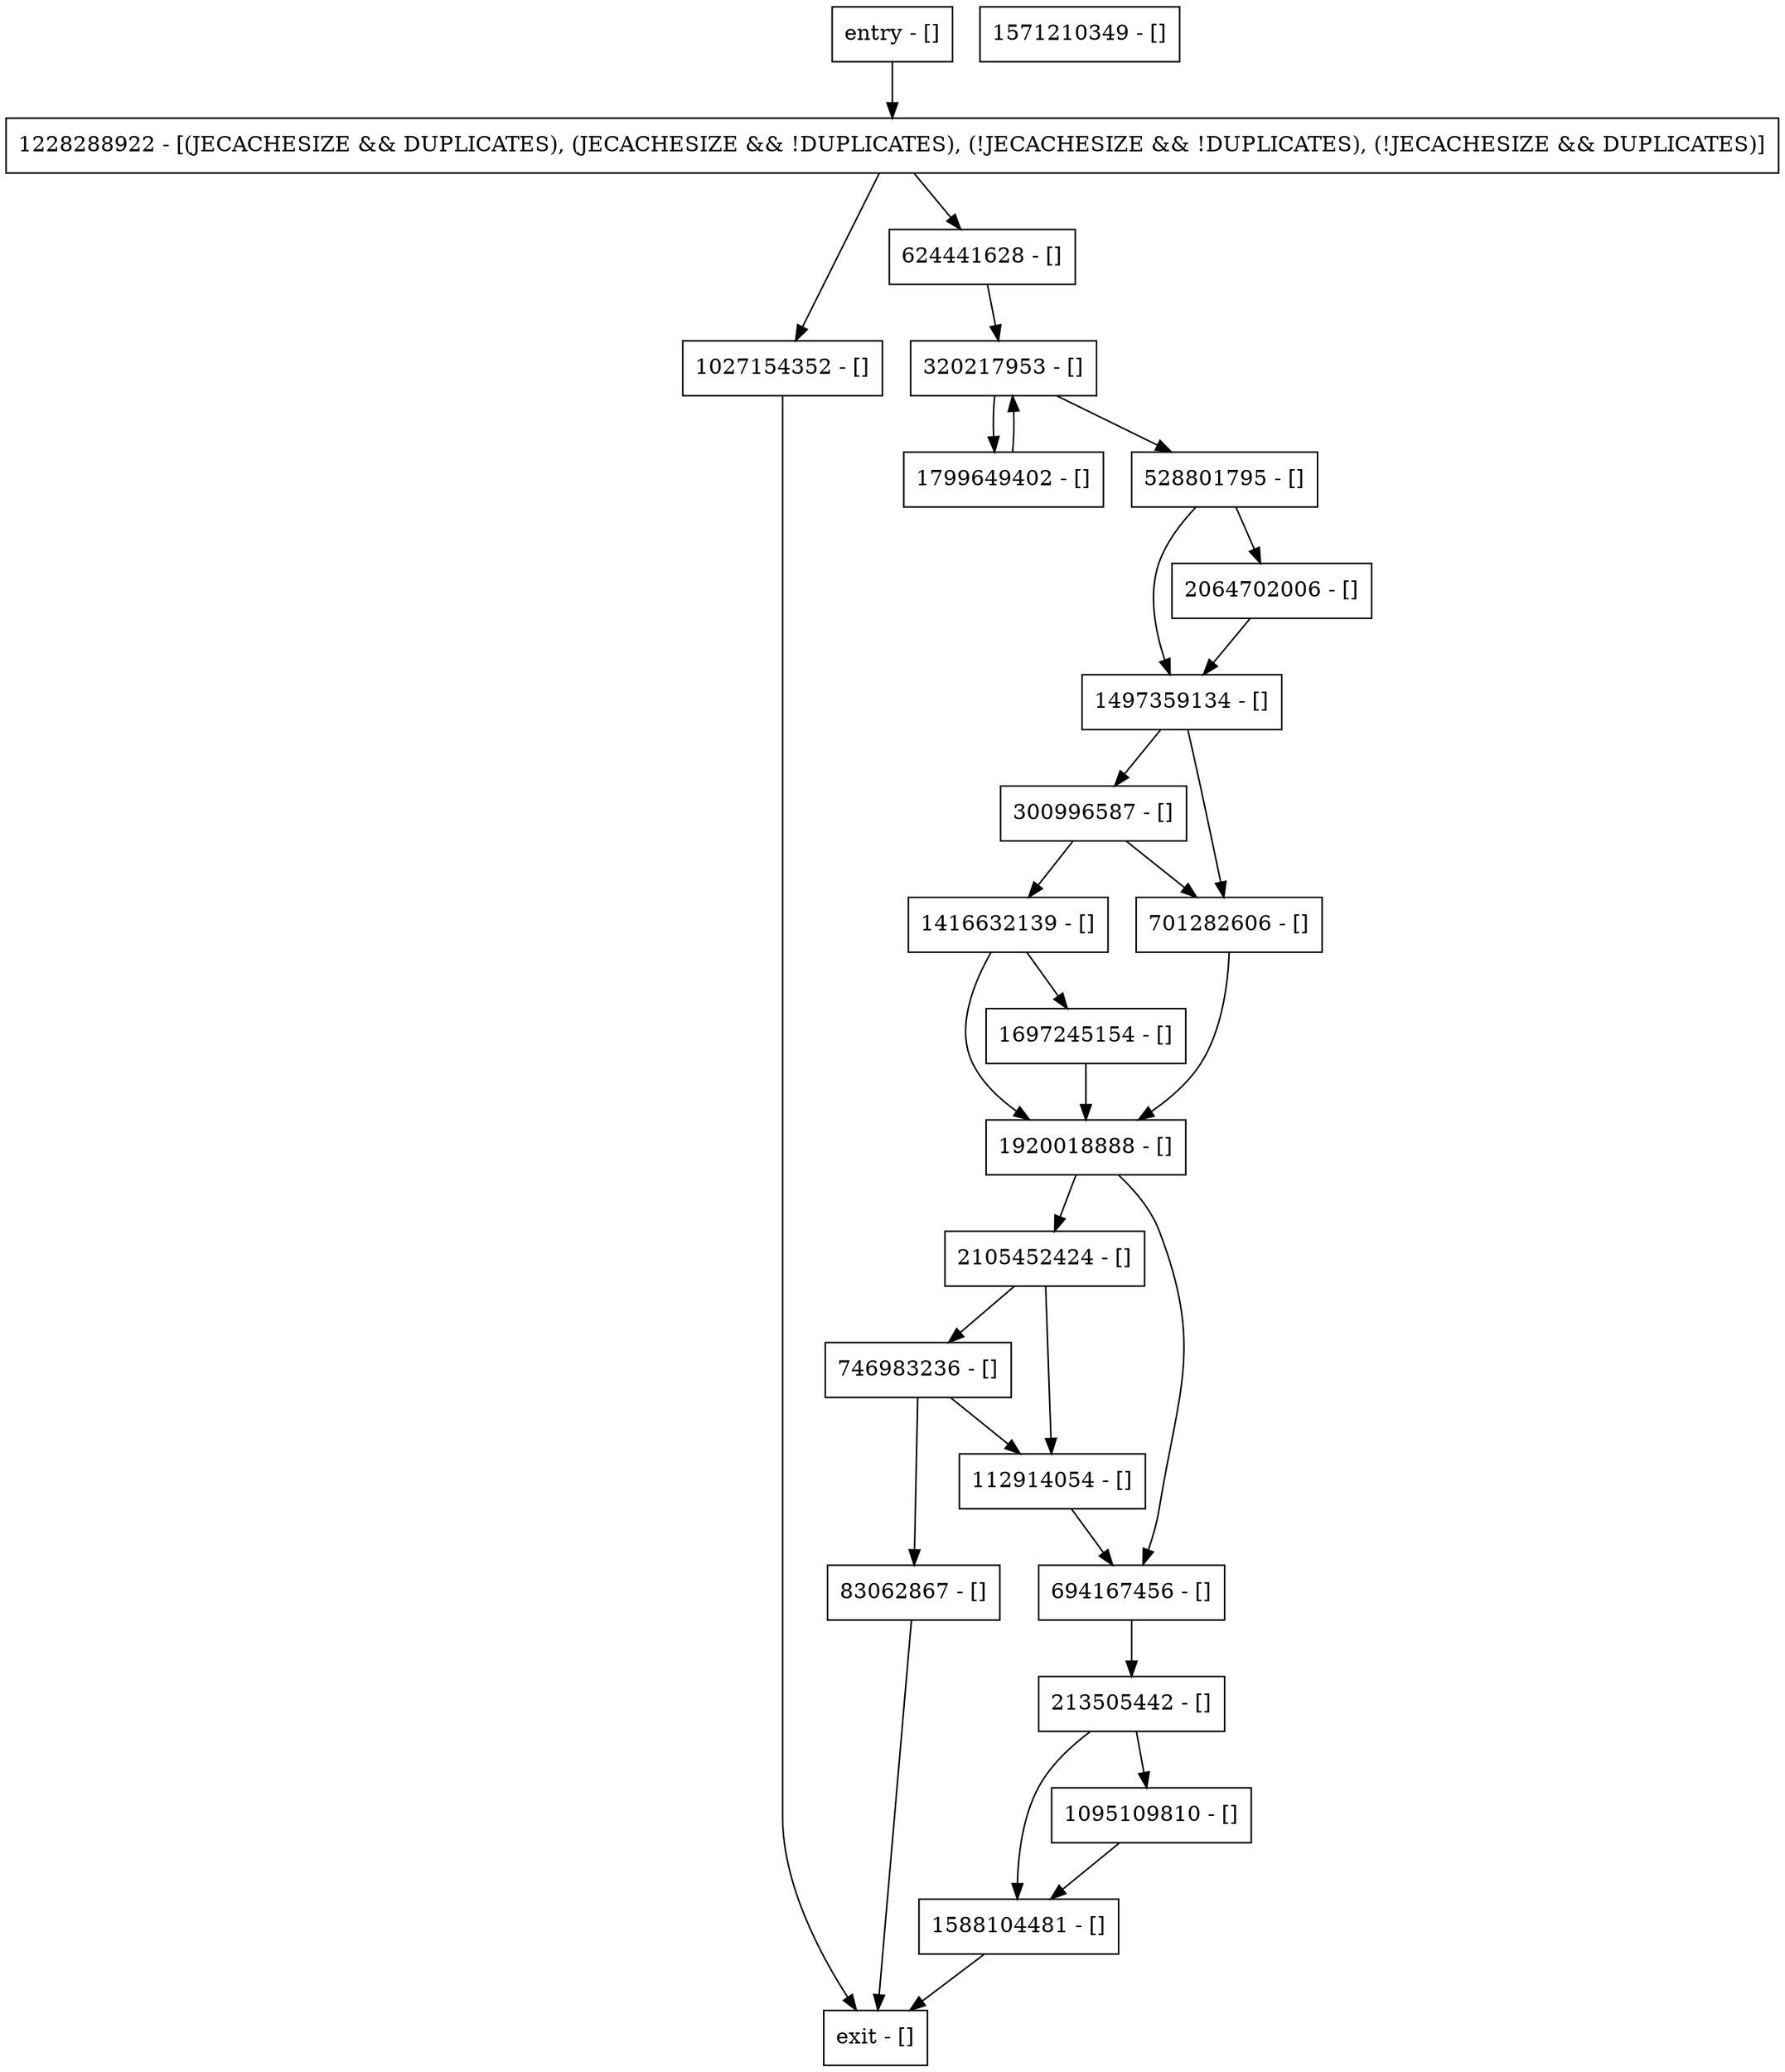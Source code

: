 digraph log {
node [shape=record];
1416632139 [label="1416632139 - []"];
1920018888 [label="1920018888 - []"];
1571210349 [label="1571210349 - []"];
1497359134 [label="1497359134 - []"];
1588104481 [label="1588104481 - []"];
213505442 [label="213505442 - []"];
83062867 [label="83062867 - []"];
1027154352 [label="1027154352 - []"];
1095109810 [label="1095109810 - []"];
320217953 [label="320217953 - []"];
300996587 [label="300996587 - []"];
2105452424 [label="2105452424 - []"];
2064702006 [label="2064702006 - []"];
1697245154 [label="1697245154 - []"];
1799649402 [label="1799649402 - []"];
746983236 [label="746983236 - []"];
1228288922 [label="1228288922 - [(JECACHESIZE && DUPLICATES), (JECACHESIZE && !DUPLICATES), (!JECACHESIZE && !DUPLICATES), (!JECACHESIZE && DUPLICATES)]"];
entry [label="entry - []"];
exit [label="exit - []"];
694167456 [label="694167456 - []"];
701282606 [label="701282606 - []"];
528801795 [label="528801795 - []"];
112914054 [label="112914054 - []"];
624441628 [label="624441628 - []"];
entry;
exit;
1416632139 -> 1920018888;
1416632139 -> 1697245154;
1920018888 -> 694167456;
1920018888 -> 2105452424;
1497359134 -> 701282606;
1497359134 -> 300996587;
1588104481 -> exit;
213505442 -> 1095109810;
213505442 -> 1588104481;
83062867 -> exit;
1027154352 -> exit;
1095109810 -> 1588104481;
320217953 -> 1799649402;
320217953 -> 528801795;
300996587 -> 1416632139;
300996587 -> 701282606;
2105452424 -> 746983236;
2105452424 -> 112914054;
2064702006 -> 1497359134;
1697245154 -> 1920018888;
1799649402 -> 320217953;
746983236 -> 83062867;
746983236 -> 112914054;
1228288922 -> 1027154352;
1228288922 -> 624441628;
entry -> 1228288922;
694167456 -> 213505442;
701282606 -> 1920018888;
528801795 -> 1497359134;
528801795 -> 2064702006;
112914054 -> 694167456;
624441628 -> 320217953;
}
